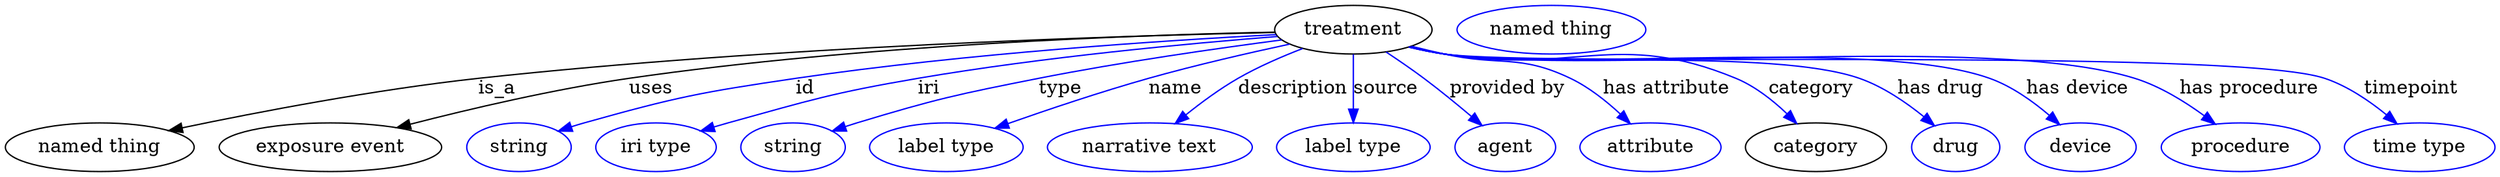 digraph {
	graph [bb="0,0,1829.8,123"];
	node [label="\N"];
	treatment	 [height=0.5,
		label=treatment,
		pos="991.54,105",
		width=1.6068];
	"named thing"	 [height=0.5,
		pos="69.544,18",
		width=1.9318];
	treatment -> "named thing"	 [label=is_a,
		lp="361.54,61.5",
		pos="e,120.63,30.277 933.64,103.85 820.64,101.15 562.92,92.719 347.54,69 257.99,59.138 235.92,53.471 147.54,36 142.09,34.922 136.44,33.741 \
130.78,32.517"];
	"exposure event"	 [height=0.5,
		pos="238.54,18",
		width=2.2748];
	treatment -> "exposure event"	 [label=uses,
		lp="475.04,61.5",
		pos="e,289.22,32.189 933.64,104.12 835.42,101.96 630.09,94.509 458.54,69 404.04,60.895 343.07,46.316 299.16,34.816"];
	id	 [color=blue,
		height=0.5,
		label=string,
		pos="376.54,18",
		width=1.0652];
	treatment -> id	 [color=blue,
		label=id,
		lp="589.54,61.5",
		pos="e,405.75,29.763 934.39,102.11 855.09,97.603 707.35,87.461 582.54,69 511.58,58.503 493.44,55.986 424.54,36 421.56,35.135 418.5,34.172 \
415.44,33.153",
		style=solid];
	iri	 [color=blue,
		height=0.5,
		label="iri type",
		pos="477.54,18",
		width=1.2277];
	treatment -> iri	 [color=blue,
		label=iri,
		lp="682.54,61.5",
		pos="e,511.09,29.731 935.44,100.57 871.87,95.102 765.3,84.573 674.54,69 610.26,57.969 594.33,53.666 531.54,36 528.01,35.005 524.36,33.919 \
520.7,32.789",
		style=solid];
	type	 [color=blue,
		height=0.5,
		label=string,
		pos="578.54,18",
		width=1.0652];
	treatment -> type	 [color=blue,
		label=type,
		lp="770.54,61.5",
		pos="e,607.68,29.811 937.25,98.78 864.93,89.593 733.55,69.737 625.54,36 622.81,35.145 620,34.214 617.19,33.24",
		style=solid];
	name	 [color=blue,
		height=0.5,
		label="label type",
		pos="691.54,18",
		width=1.5707];
	treatment -> name	 [color=blue,
		label=name,
		lp="861.54,61.5",
		pos="e,728.54,31.641 943.96,94.759 914.32,88.09 875.5,78.825 841.54,69 806.53,58.869 767.57,45.561 738.13,35.079",
		style=solid];
	description	 [color=blue,
		height=0.5,
		label="narrative text",
		pos="841.54,18",
		width=2.0943];
	treatment -> description	 [color=blue,
		label=description,
		lp="946.54,61.5",
		pos="e,860.69,35.579 952.77,91.409 937.59,85.417 920.31,77.742 905.54,69 892.68,61.385 879.59,51.418 868.62,42.317",
		style=solid];
	source	 [color=blue,
		height=0.5,
		label="label type",
		pos="991.54,18",
		width=1.5707];
	treatment -> source	 [color=blue,
		label=source,
		lp="1016,61.5",
		pos="e,991.54,36.003 991.54,86.974 991.54,75.192 991.54,59.561 991.54,46.158",
		style=solid];
	"provided by"	 [color=blue,
		height=0.5,
		label=agent,
		pos="1103.5,18",
		width=1.0291];
	treatment -> "provided by"	 [color=blue,
		label="provided by",
		lp="1106,61.5",
		pos="e,1086.2,33.951 1016.8,88.734 1025.7,82.748 1035.7,75.773 1044.5,69 1056.1,60.13 1068.4,49.709 1078.7,40.607",
		style=solid];
	"has attribute"	 [color=blue,
		height=0.5,
		label=attribute,
		pos="1210.5,18",
		width=1.4443];
	treatment -> "has attribute"	 [color=blue,
		label="has attribute",
		lp="1222.5,61.5",
		pos="e,1195.5,35.343 1034.4,92.79 1042.1,90.75 1050,88.736 1057.5,87 1099.4,77.339 1113.9,87.857 1152.5,69 1165.8,62.53 1178.4,52.208 \
1188.4,42.537",
		style=solid];
	category	 [height=0.5,
		pos="1332.5,18",
		width=1.4443];
	treatment -> category	 [color=blue,
		label=category,
		lp="1329.5,61.5",
		pos="e,1317.9,35.4 1033.2,92.406 1041.2,90.332 1049.6,88.404 1057.5,87 1152.4,70.256 1184.7,106.33 1273.5,69 1287.5,63.146 1300.5,52.709 \
1310.7,42.795",
		style=solid];
	"has drug"	 [color=blue,
		height=0.5,
		label=drug,
		pos="1434.5,18",
		width=0.9027];
	treatment -> "has drug"	 [color=blue,
		label="has drug",
		lp="1424.5,61.5",
		pos="e,1418.9,33.809 1032.8,92.338 1040.9,90.242 1049.5,88.324 1057.5,87 1125.2,75.92 1301.1,92.345 1365.5,69 1382.4,62.884 1398.7,51.214 \
1411.2,40.579",
		style=solid];
	"has device"	 [color=blue,
		height=0.5,
		label=device,
		pos="1525.5,18",
		width=1.1374];
	treatment -> "has device"	 [color=blue,
		label="has device",
		lp="1524.5,61.5",
		pos="e,1510,34.871 1032.8,92.249 1040.9,90.161 1049.4,88.269 1057.5,87 1146.1,73.121 1376.5,100.16 1460.5,69 1476.2,63.208 1491,52.168 \
1502.5,41.837",
		style=solid];
	"has procedure"	 [color=blue,
		height=0.5,
		label=procedure,
		pos="1642.5,18",
		width=1.6249];
	treatment -> "has procedure"	 [color=blue,
		label="has procedure",
		lp="1648,61.5",
		pos="e,1623.5,35.197 1032.8,92.189 1040.9,90.106 1049.4,88.231 1057.5,87 1169.4,69.997 1458.9,103.87 1566.5,69 1584.3,63.243 1601.8,52.014 \
1615.5,41.555",
		style=solid];
	timepoint	 [color=blue,
		height=0.5,
		label="time type",
		pos="1774.5,18",
		width=1.5346];
	treatment -> timepoint	 [color=blue,
		label=timepoint,
		lp="1765.5,61.5",
		pos="e,1757,35.235 1032.4,92.231 1040.7,90.116 1049.3,88.218 1057.5,87 1128.6,76.479 1635.5,91.954 1703.5,69 1720.3,63.349 1736.5,52.281 \
1749.2,41.896",
		style=solid];
	"named thing_category"	 [color=blue,
		height=0.5,
		label="named thing",
		pos="1136.5,105",
		width=1.9318];
}
